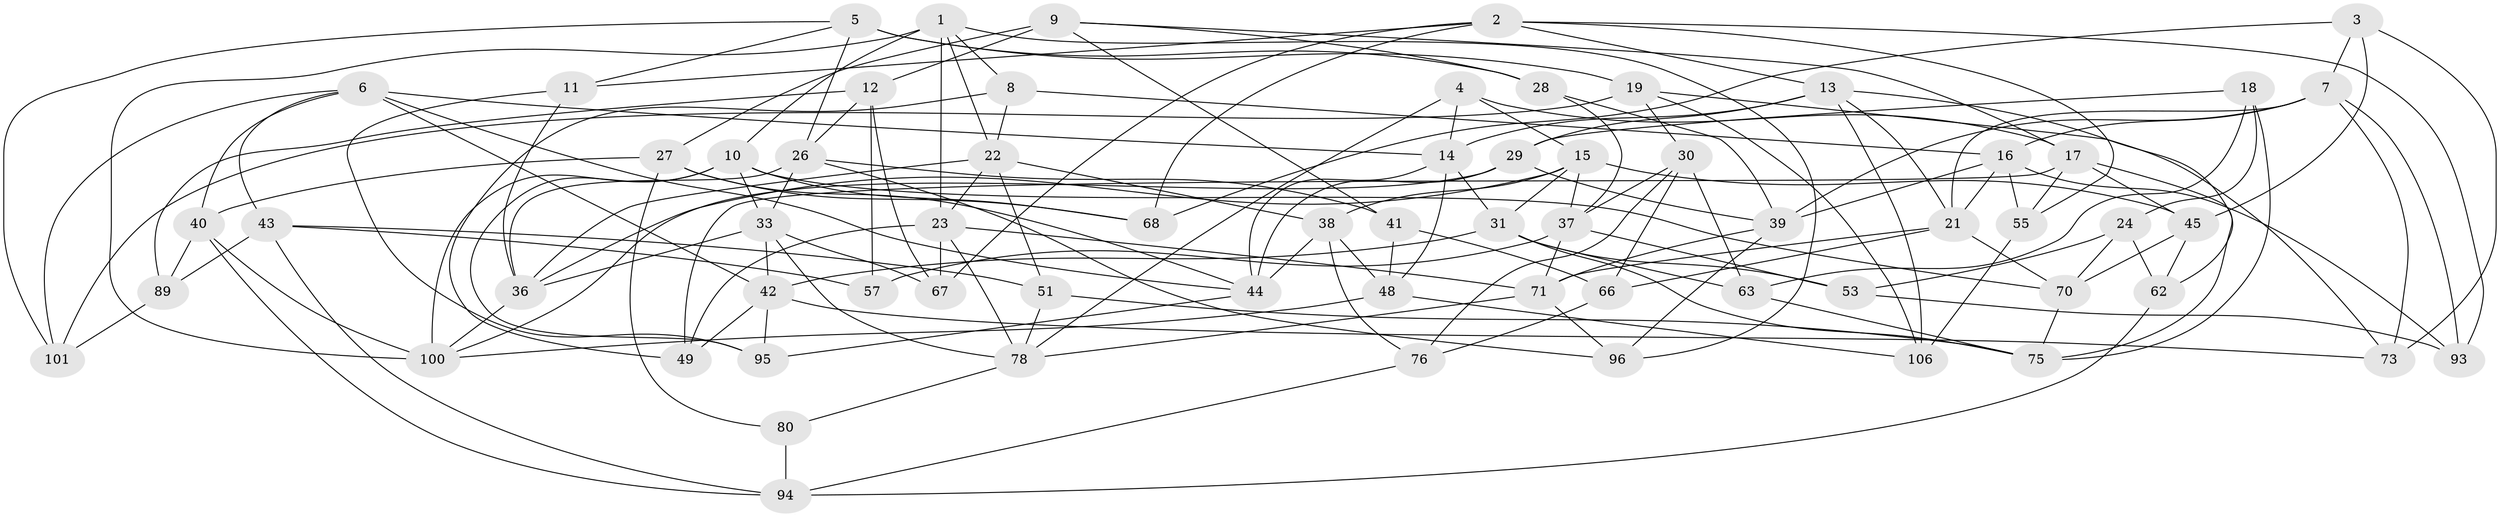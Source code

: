 // Generated by graph-tools (version 1.1) at 2025/52/02/27/25 19:52:32]
// undirected, 66 vertices, 163 edges
graph export_dot {
graph [start="1"]
  node [color=gray90,style=filled];
  1 [super="+35"];
  2 [super="+61"];
  3;
  4;
  5 [super="+97"];
  6 [super="+25"];
  7 [super="+34"];
  8;
  9 [super="+90"];
  10 [super="+103"];
  11;
  12 [super="+50"];
  13 [super="+52"];
  14 [super="+79"];
  15 [super="+64"];
  16 [super="+104"];
  17 [super="+65"];
  18 [super="+20"];
  19 [super="+46"];
  21 [super="+98"];
  22 [super="+84"];
  23 [super="+92"];
  24;
  26 [super="+91"];
  27 [super="+56"];
  28;
  29 [super="+82"];
  30 [super="+32"];
  31 [super="+107"];
  33 [super="+60"];
  36 [super="+72"];
  37 [super="+59"];
  38 [super="+47"];
  39 [super="+69"];
  40 [super="+58"];
  41;
  42 [super="+77"];
  43 [super="+81"];
  44 [super="+54"];
  45 [super="+83"];
  48 [super="+105"];
  49;
  51;
  53;
  55;
  57;
  62;
  63 [super="+74"];
  66;
  67;
  68;
  70 [super="+85"];
  71 [super="+86"];
  73;
  75 [super="+88"];
  76;
  78 [super="+87"];
  80;
  89;
  93;
  94 [super="+99"];
  95;
  96;
  100 [super="+102"];
  101;
  106;
  1 -- 96;
  1 -- 8;
  1 -- 22;
  1 -- 10;
  1 -- 100;
  1 -- 23;
  2 -- 11;
  2 -- 68;
  2 -- 13;
  2 -- 67;
  2 -- 93;
  2 -- 55;
  3 -- 73;
  3 -- 7;
  3 -- 68;
  3 -- 45;
  4 -- 78;
  4 -- 14;
  4 -- 17;
  4 -- 15;
  5 -- 101;
  5 -- 28;
  5 -- 19 [weight=2];
  5 -- 11;
  5 -- 26;
  6 -- 44;
  6 -- 40;
  6 -- 101;
  6 -- 43;
  6 -- 42;
  6 -- 14;
  7 -- 93;
  7 -- 39;
  7 -- 73;
  7 -- 21;
  7 -- 16;
  8 -- 16;
  8 -- 49;
  8 -- 22;
  9 -- 27;
  9 -- 12 [weight=2];
  9 -- 28;
  9 -- 17;
  9 -- 41;
  10 -- 70;
  10 -- 95;
  10 -- 100;
  10 -- 33;
  10 -- 68;
  11 -- 95;
  11 -- 36;
  12 -- 89;
  12 -- 57;
  12 -- 26;
  12 -- 67;
  13 -- 106;
  13 -- 62;
  13 -- 21;
  13 -- 29;
  13 -- 14;
  14 -- 31;
  14 -- 44;
  14 -- 48;
  15 -- 45;
  15 -- 37;
  15 -- 38;
  15 -- 36;
  15 -- 31;
  16 -- 55;
  16 -- 39;
  16 -- 21;
  16 -- 93;
  17 -- 55;
  17 -- 45;
  17 -- 75;
  17 -- 49;
  18 -- 63 [weight=2];
  18 -- 75;
  18 -- 24;
  18 -- 29 [weight=2];
  19 -- 73;
  19 -- 101;
  19 -- 106;
  19 -- 30;
  21 -- 70;
  21 -- 66;
  21 -- 71;
  22 -- 51;
  22 -- 23;
  22 -- 36;
  22 -- 38;
  23 -- 49;
  23 -- 67;
  23 -- 71;
  23 -- 78;
  24 -- 53;
  24 -- 70;
  24 -- 62;
  26 -- 33;
  26 -- 96;
  26 -- 41;
  26 -- 36;
  27 -- 40 [weight=2];
  27 -- 80;
  27 -- 44;
  27 -- 68;
  28 -- 39;
  28 -- 37;
  29 -- 39;
  29 -- 100;
  29 -- 44;
  30 -- 76;
  30 -- 37;
  30 -- 63 [weight=2];
  30 -- 66;
  31 -- 75;
  31 -- 42;
  31 -- 63;
  31 -- 53;
  33 -- 67;
  33 -- 42;
  33 -- 36;
  33 -- 78;
  36 -- 100;
  37 -- 57;
  37 -- 53;
  37 -- 71;
  38 -- 48 [weight=2];
  38 -- 44;
  38 -- 76;
  39 -- 96;
  39 -- 71;
  40 -- 100;
  40 -- 89;
  40 -- 94;
  41 -- 66;
  41 -- 48;
  42 -- 73;
  42 -- 49;
  42 -- 95;
  43 -- 57 [weight=2];
  43 -- 94;
  43 -- 89;
  43 -- 51;
  44 -- 95;
  45 -- 62;
  45 -- 70 [weight=2];
  48 -- 100;
  48 -- 106;
  51 -- 78;
  51 -- 75;
  53 -- 93;
  55 -- 106;
  62 -- 94;
  63 -- 75;
  66 -- 76;
  70 -- 75;
  71 -- 96;
  71 -- 78;
  76 -- 94;
  78 -- 80;
  80 -- 94 [weight=2];
  89 -- 101;
}

